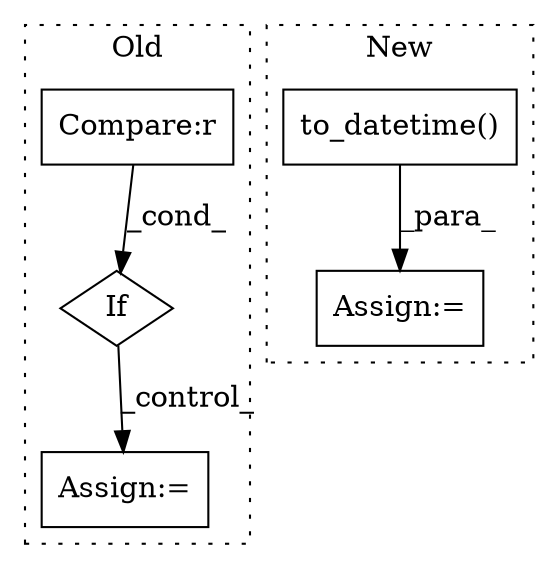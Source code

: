 digraph G {
subgraph cluster0 {
1 [label="If" a="96" s="600" l="3" shape="diamond"];
3 [label="Compare:r" a="40" s="603" l="17" shape="box"];
4 [label="Assign:=" a="68" s="1141" l="3" shape="box"];
label = "Old";
style="dotted";
}
subgraph cluster1 {
2 [label="to_datetime()" a="75" s="693,723" l="15,1" shape="box"];
5 [label="Assign:=" a="68" s="690" l="3" shape="box"];
label = "New";
style="dotted";
}
1 -> 4 [label="_control_"];
2 -> 5 [label="_para_"];
3 -> 1 [label="_cond_"];
}